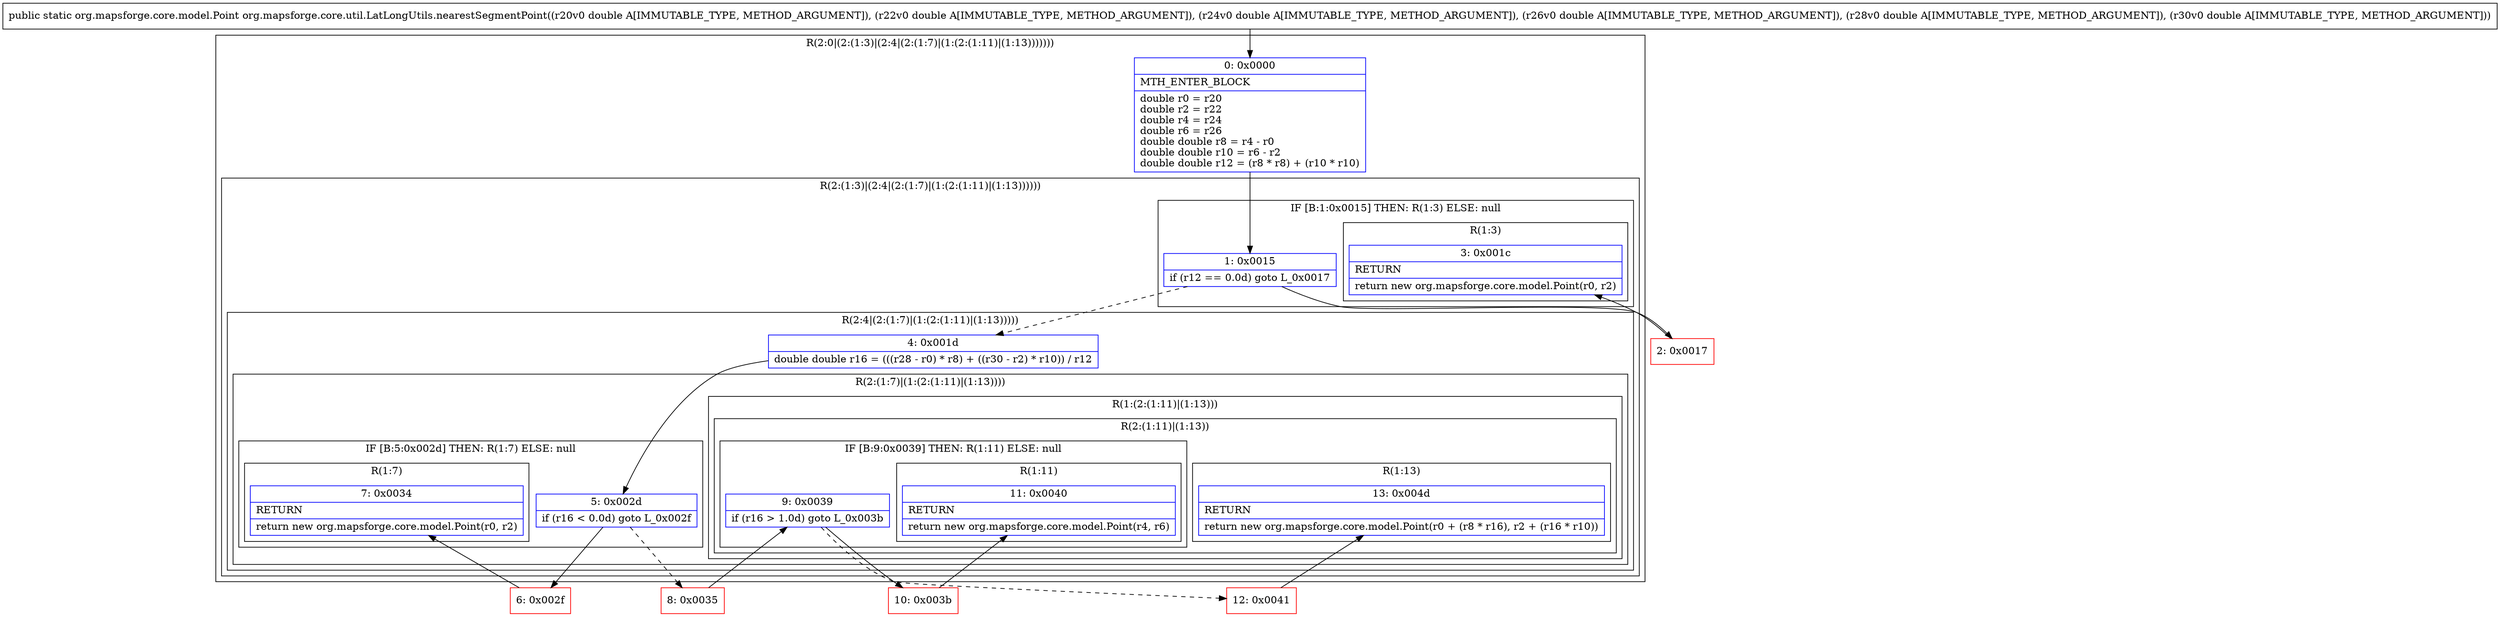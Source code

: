 digraph "CFG fororg.mapsforge.core.util.LatLongUtils.nearestSegmentPoint(DDDDDD)Lorg\/mapsforge\/core\/model\/Point;" {
subgraph cluster_Region_2061351572 {
label = "R(2:0|(2:(1:3)|(2:4|(2:(1:7)|(1:(2:(1:11)|(1:13)))))))";
node [shape=record,color=blue];
Node_0 [shape=record,label="{0\:\ 0x0000|MTH_ENTER_BLOCK\l|double r0 = r20\ldouble r2 = r22\ldouble r4 = r24\ldouble r6 = r26\ldouble double r8 = r4 \- r0\ldouble double r10 = r6 \- r2\ldouble double r12 = (r8 * r8) + (r10 * r10)\l}"];
subgraph cluster_Region_983750146 {
label = "R(2:(1:3)|(2:4|(2:(1:7)|(1:(2:(1:11)|(1:13))))))";
node [shape=record,color=blue];
subgraph cluster_IfRegion_1919298969 {
label = "IF [B:1:0x0015] THEN: R(1:3) ELSE: null";
node [shape=record,color=blue];
Node_1 [shape=record,label="{1\:\ 0x0015|if (r12 == 0.0d) goto L_0x0017\l}"];
subgraph cluster_Region_219359195 {
label = "R(1:3)";
node [shape=record,color=blue];
Node_3 [shape=record,label="{3\:\ 0x001c|RETURN\l|return new org.mapsforge.core.model.Point(r0, r2)\l}"];
}
}
subgraph cluster_Region_2102445056 {
label = "R(2:4|(2:(1:7)|(1:(2:(1:11)|(1:13)))))";
node [shape=record,color=blue];
Node_4 [shape=record,label="{4\:\ 0x001d|double double r16 = (((r28 \- r0) * r8) + ((r30 \- r2) * r10)) \/ r12\l}"];
subgraph cluster_Region_1773964286 {
label = "R(2:(1:7)|(1:(2:(1:11)|(1:13))))";
node [shape=record,color=blue];
subgraph cluster_IfRegion_707605503 {
label = "IF [B:5:0x002d] THEN: R(1:7) ELSE: null";
node [shape=record,color=blue];
Node_5 [shape=record,label="{5\:\ 0x002d|if (r16 \< 0.0d) goto L_0x002f\l}"];
subgraph cluster_Region_172641065 {
label = "R(1:7)";
node [shape=record,color=blue];
Node_7 [shape=record,label="{7\:\ 0x0034|RETURN\l|return new org.mapsforge.core.model.Point(r0, r2)\l}"];
}
}
subgraph cluster_Region_1558825739 {
label = "R(1:(2:(1:11)|(1:13)))";
node [shape=record,color=blue];
subgraph cluster_Region_839761957 {
label = "R(2:(1:11)|(1:13))";
node [shape=record,color=blue];
subgraph cluster_IfRegion_352945277 {
label = "IF [B:9:0x0039] THEN: R(1:11) ELSE: null";
node [shape=record,color=blue];
Node_9 [shape=record,label="{9\:\ 0x0039|if (r16 \> 1.0d) goto L_0x003b\l}"];
subgraph cluster_Region_166561888 {
label = "R(1:11)";
node [shape=record,color=blue];
Node_11 [shape=record,label="{11\:\ 0x0040|RETURN\l|return new org.mapsforge.core.model.Point(r4, r6)\l}"];
}
}
subgraph cluster_Region_492067310 {
label = "R(1:13)";
node [shape=record,color=blue];
Node_13 [shape=record,label="{13\:\ 0x004d|RETURN\l|return new org.mapsforge.core.model.Point(r0 + (r8 * r16), r2 + (r16 * r10))\l}"];
}
}
}
}
}
}
}
Node_2 [shape=record,color=red,label="{2\:\ 0x0017}"];
Node_6 [shape=record,color=red,label="{6\:\ 0x002f}"];
Node_8 [shape=record,color=red,label="{8\:\ 0x0035}"];
Node_10 [shape=record,color=red,label="{10\:\ 0x003b}"];
Node_12 [shape=record,color=red,label="{12\:\ 0x0041}"];
MethodNode[shape=record,label="{public static org.mapsforge.core.model.Point org.mapsforge.core.util.LatLongUtils.nearestSegmentPoint((r20v0 double A[IMMUTABLE_TYPE, METHOD_ARGUMENT]), (r22v0 double A[IMMUTABLE_TYPE, METHOD_ARGUMENT]), (r24v0 double A[IMMUTABLE_TYPE, METHOD_ARGUMENT]), (r26v0 double A[IMMUTABLE_TYPE, METHOD_ARGUMENT]), (r28v0 double A[IMMUTABLE_TYPE, METHOD_ARGUMENT]), (r30v0 double A[IMMUTABLE_TYPE, METHOD_ARGUMENT])) }"];
MethodNode -> Node_0;
Node_0 -> Node_1;
Node_1 -> Node_2;
Node_1 -> Node_4[style=dashed];
Node_4 -> Node_5;
Node_5 -> Node_6;
Node_5 -> Node_8[style=dashed];
Node_9 -> Node_10;
Node_9 -> Node_12[style=dashed];
Node_2 -> Node_3;
Node_6 -> Node_7;
Node_8 -> Node_9;
Node_10 -> Node_11;
Node_12 -> Node_13;
}


